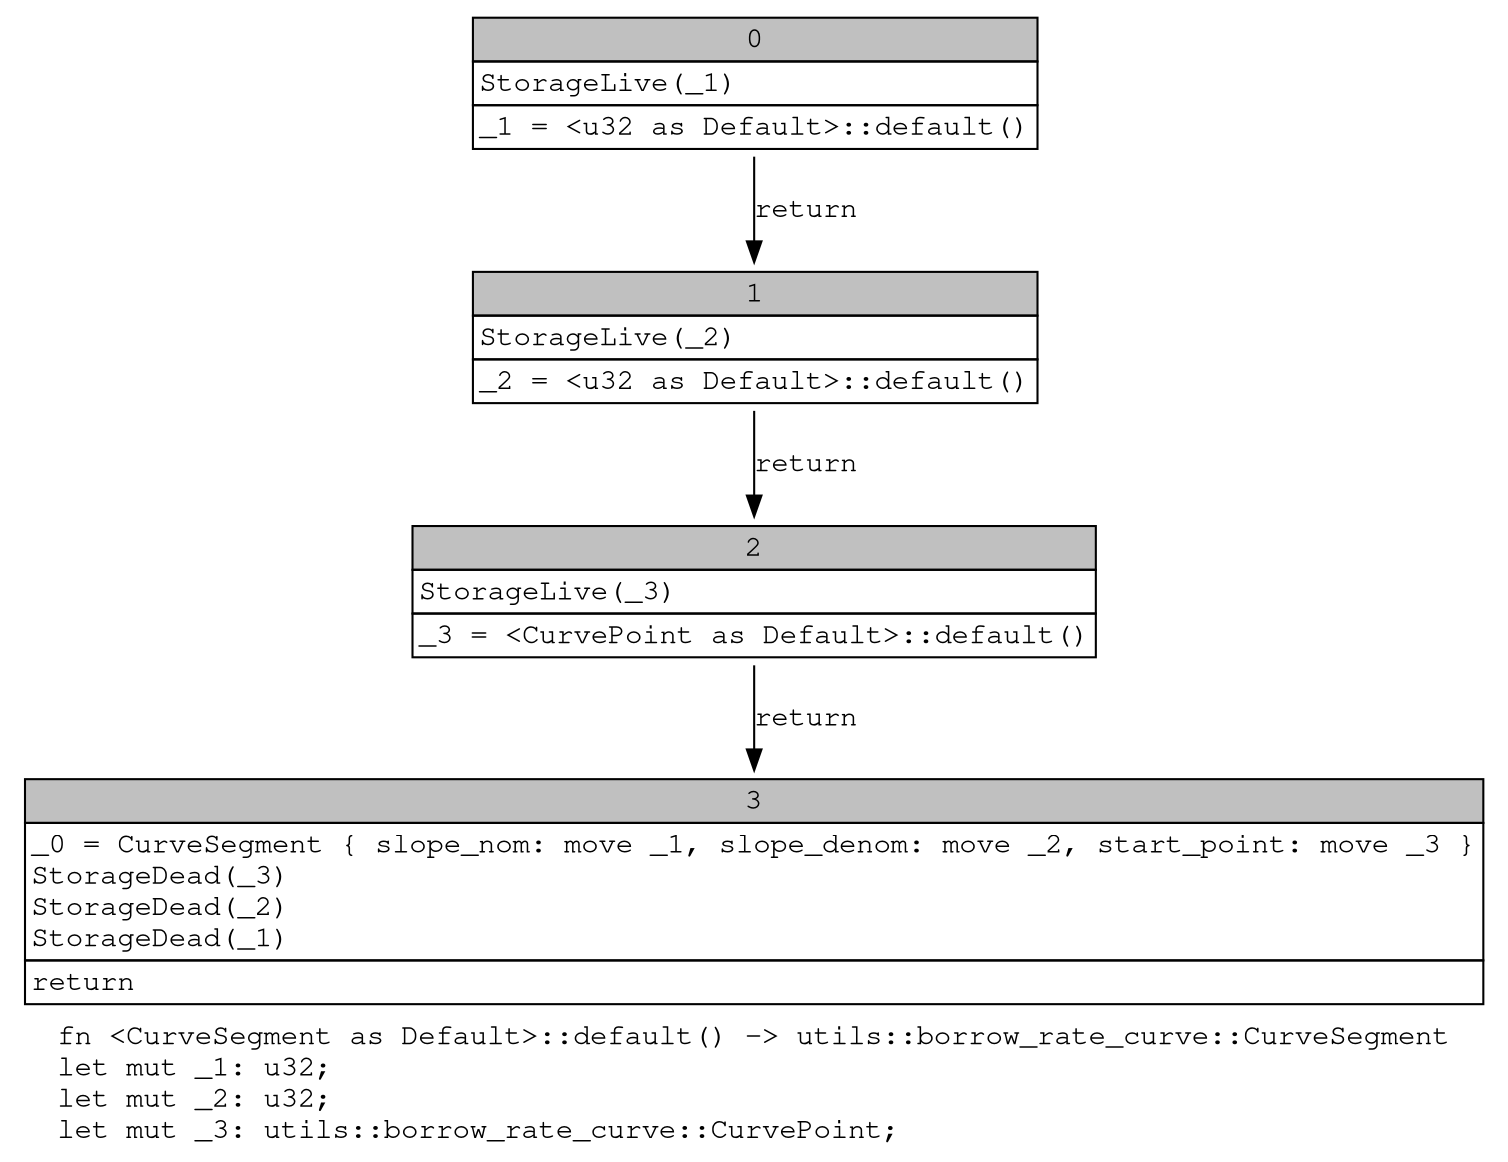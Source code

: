 digraph Mir_0_11260 {
    graph [fontname="Courier, monospace"];
    node [fontname="Courier, monospace"];
    edge [fontname="Courier, monospace"];
    label=<fn &lt;CurveSegment as Default&gt;::default() -&gt; utils::borrow_rate_curve::CurveSegment<br align="left"/>let mut _1: u32;<br align="left"/>let mut _2: u32;<br align="left"/>let mut _3: utils::borrow_rate_curve::CurvePoint;<br align="left"/>>;
    bb0__0_11260 [shape="none", label=<<table border="0" cellborder="1" cellspacing="0"><tr><td bgcolor="gray" align="center" colspan="1">0</td></tr><tr><td align="left" balign="left">StorageLive(_1)<br/></td></tr><tr><td align="left">_1 = &lt;u32 as Default&gt;::default()</td></tr></table>>];
    bb1__0_11260 [shape="none", label=<<table border="0" cellborder="1" cellspacing="0"><tr><td bgcolor="gray" align="center" colspan="1">1</td></tr><tr><td align="left" balign="left">StorageLive(_2)<br/></td></tr><tr><td align="left">_2 = &lt;u32 as Default&gt;::default()</td></tr></table>>];
    bb2__0_11260 [shape="none", label=<<table border="0" cellborder="1" cellspacing="0"><tr><td bgcolor="gray" align="center" colspan="1">2</td></tr><tr><td align="left" balign="left">StorageLive(_3)<br/></td></tr><tr><td align="left">_3 = &lt;CurvePoint as Default&gt;::default()</td></tr></table>>];
    bb3__0_11260 [shape="none", label=<<table border="0" cellborder="1" cellspacing="0"><tr><td bgcolor="gray" align="center" colspan="1">3</td></tr><tr><td align="left" balign="left">_0 = CurveSegment { slope_nom: move _1, slope_denom: move _2, start_point: move _3 }<br/>StorageDead(_3)<br/>StorageDead(_2)<br/>StorageDead(_1)<br/></td></tr><tr><td align="left">return</td></tr></table>>];
    bb0__0_11260 -> bb1__0_11260 [label="return"];
    bb1__0_11260 -> bb2__0_11260 [label="return"];
    bb2__0_11260 -> bb3__0_11260 [label="return"];
}
